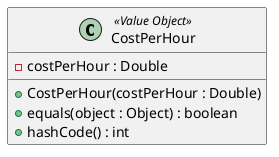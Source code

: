 @startuml

class CostPerHour <<Value Object>> {
-costPerHour : Double

+CostPerHour(costPerHour : Double)
+equals(object : Object) : boolean
+hashCode() : int

}

@enduml